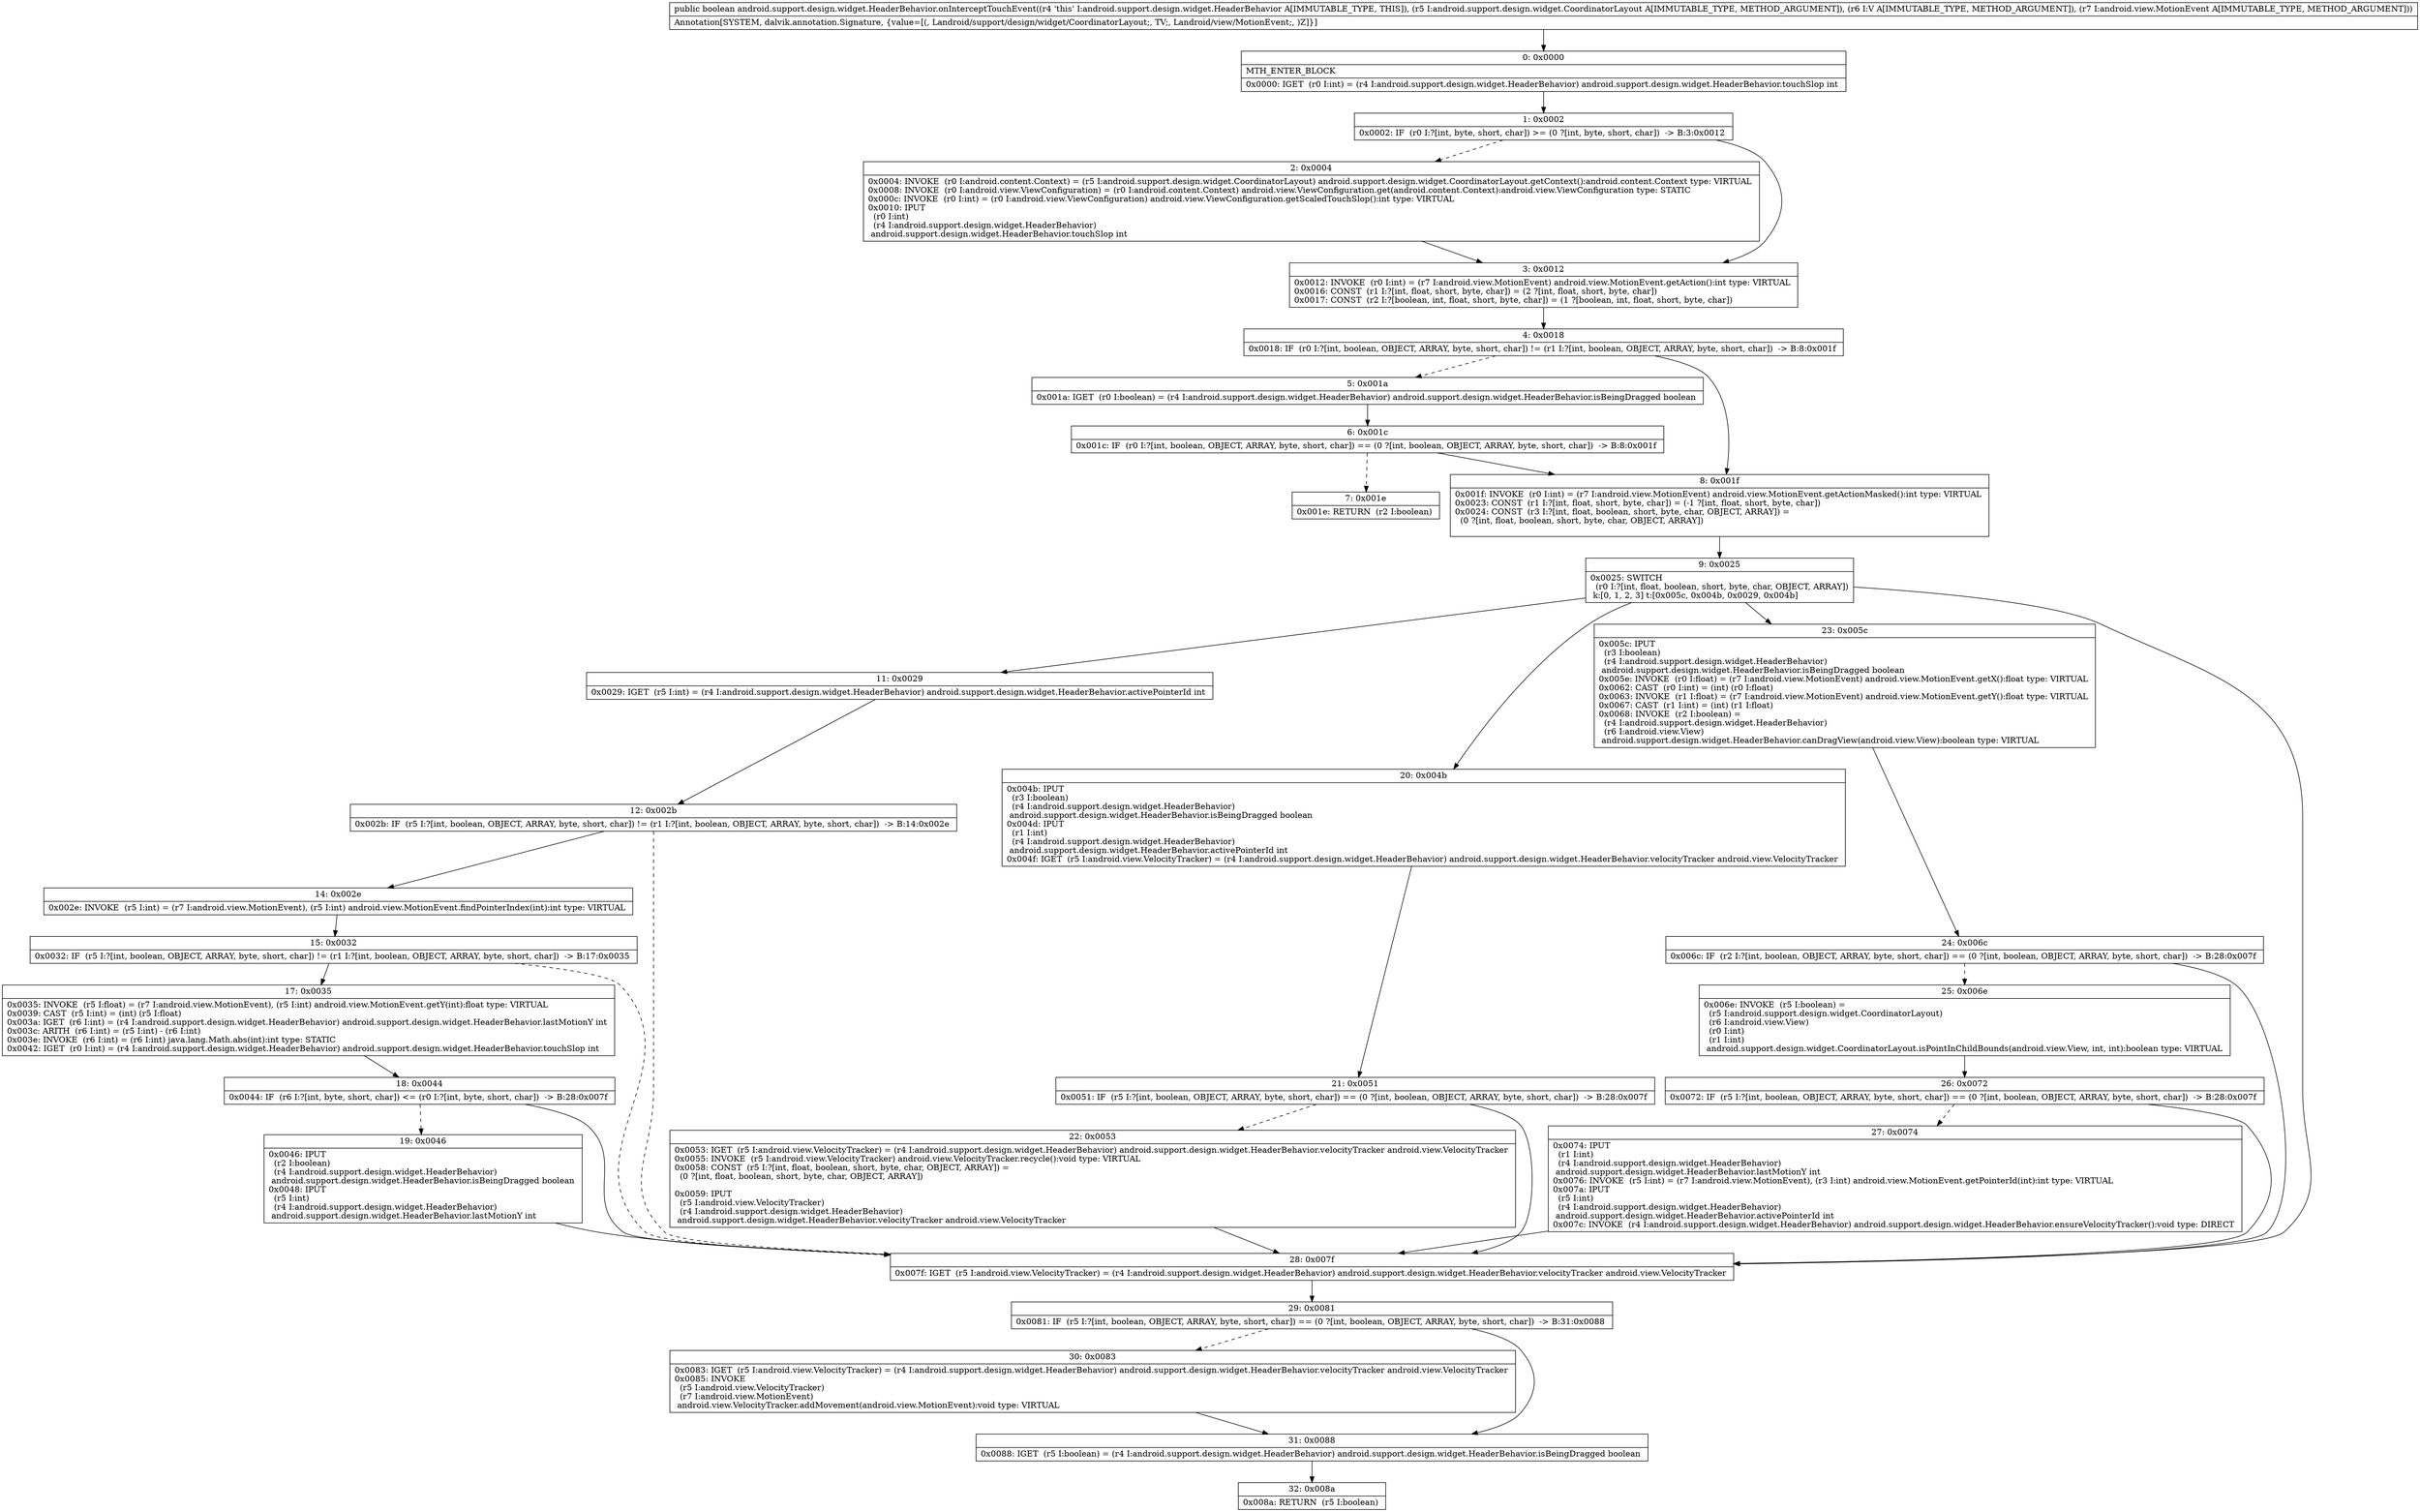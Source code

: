 digraph "CFG forandroid.support.design.widget.HeaderBehavior.onInterceptTouchEvent(Landroid\/support\/design\/widget\/CoordinatorLayout;Landroid\/view\/View;Landroid\/view\/MotionEvent;)Z" {
Node_0 [shape=record,label="{0\:\ 0x0000|MTH_ENTER_BLOCK\l|0x0000: IGET  (r0 I:int) = (r4 I:android.support.design.widget.HeaderBehavior) android.support.design.widget.HeaderBehavior.touchSlop int \l}"];
Node_1 [shape=record,label="{1\:\ 0x0002|0x0002: IF  (r0 I:?[int, byte, short, char]) \>= (0 ?[int, byte, short, char])  \-\> B:3:0x0012 \l}"];
Node_2 [shape=record,label="{2\:\ 0x0004|0x0004: INVOKE  (r0 I:android.content.Context) = (r5 I:android.support.design.widget.CoordinatorLayout) android.support.design.widget.CoordinatorLayout.getContext():android.content.Context type: VIRTUAL \l0x0008: INVOKE  (r0 I:android.view.ViewConfiguration) = (r0 I:android.content.Context) android.view.ViewConfiguration.get(android.content.Context):android.view.ViewConfiguration type: STATIC \l0x000c: INVOKE  (r0 I:int) = (r0 I:android.view.ViewConfiguration) android.view.ViewConfiguration.getScaledTouchSlop():int type: VIRTUAL \l0x0010: IPUT  \l  (r0 I:int)\l  (r4 I:android.support.design.widget.HeaderBehavior)\l android.support.design.widget.HeaderBehavior.touchSlop int \l}"];
Node_3 [shape=record,label="{3\:\ 0x0012|0x0012: INVOKE  (r0 I:int) = (r7 I:android.view.MotionEvent) android.view.MotionEvent.getAction():int type: VIRTUAL \l0x0016: CONST  (r1 I:?[int, float, short, byte, char]) = (2 ?[int, float, short, byte, char]) \l0x0017: CONST  (r2 I:?[boolean, int, float, short, byte, char]) = (1 ?[boolean, int, float, short, byte, char]) \l}"];
Node_4 [shape=record,label="{4\:\ 0x0018|0x0018: IF  (r0 I:?[int, boolean, OBJECT, ARRAY, byte, short, char]) != (r1 I:?[int, boolean, OBJECT, ARRAY, byte, short, char])  \-\> B:8:0x001f \l}"];
Node_5 [shape=record,label="{5\:\ 0x001a|0x001a: IGET  (r0 I:boolean) = (r4 I:android.support.design.widget.HeaderBehavior) android.support.design.widget.HeaderBehavior.isBeingDragged boolean \l}"];
Node_6 [shape=record,label="{6\:\ 0x001c|0x001c: IF  (r0 I:?[int, boolean, OBJECT, ARRAY, byte, short, char]) == (0 ?[int, boolean, OBJECT, ARRAY, byte, short, char])  \-\> B:8:0x001f \l}"];
Node_7 [shape=record,label="{7\:\ 0x001e|0x001e: RETURN  (r2 I:boolean) \l}"];
Node_8 [shape=record,label="{8\:\ 0x001f|0x001f: INVOKE  (r0 I:int) = (r7 I:android.view.MotionEvent) android.view.MotionEvent.getActionMasked():int type: VIRTUAL \l0x0023: CONST  (r1 I:?[int, float, short, byte, char]) = (\-1 ?[int, float, short, byte, char]) \l0x0024: CONST  (r3 I:?[int, float, boolean, short, byte, char, OBJECT, ARRAY]) = \l  (0 ?[int, float, boolean, short, byte, char, OBJECT, ARRAY])\l \l}"];
Node_9 [shape=record,label="{9\:\ 0x0025|0x0025: SWITCH  \l  (r0 I:?[int, float, boolean, short, byte, char, OBJECT, ARRAY])\l k:[0, 1, 2, 3] t:[0x005c, 0x004b, 0x0029, 0x004b] \l}"];
Node_11 [shape=record,label="{11\:\ 0x0029|0x0029: IGET  (r5 I:int) = (r4 I:android.support.design.widget.HeaderBehavior) android.support.design.widget.HeaderBehavior.activePointerId int \l}"];
Node_12 [shape=record,label="{12\:\ 0x002b|0x002b: IF  (r5 I:?[int, boolean, OBJECT, ARRAY, byte, short, char]) != (r1 I:?[int, boolean, OBJECT, ARRAY, byte, short, char])  \-\> B:14:0x002e \l}"];
Node_14 [shape=record,label="{14\:\ 0x002e|0x002e: INVOKE  (r5 I:int) = (r7 I:android.view.MotionEvent), (r5 I:int) android.view.MotionEvent.findPointerIndex(int):int type: VIRTUAL \l}"];
Node_15 [shape=record,label="{15\:\ 0x0032|0x0032: IF  (r5 I:?[int, boolean, OBJECT, ARRAY, byte, short, char]) != (r1 I:?[int, boolean, OBJECT, ARRAY, byte, short, char])  \-\> B:17:0x0035 \l}"];
Node_17 [shape=record,label="{17\:\ 0x0035|0x0035: INVOKE  (r5 I:float) = (r7 I:android.view.MotionEvent), (r5 I:int) android.view.MotionEvent.getY(int):float type: VIRTUAL \l0x0039: CAST  (r5 I:int) = (int) (r5 I:float) \l0x003a: IGET  (r6 I:int) = (r4 I:android.support.design.widget.HeaderBehavior) android.support.design.widget.HeaderBehavior.lastMotionY int \l0x003c: ARITH  (r6 I:int) = (r5 I:int) \- (r6 I:int) \l0x003e: INVOKE  (r6 I:int) = (r6 I:int) java.lang.Math.abs(int):int type: STATIC \l0x0042: IGET  (r0 I:int) = (r4 I:android.support.design.widget.HeaderBehavior) android.support.design.widget.HeaderBehavior.touchSlop int \l}"];
Node_18 [shape=record,label="{18\:\ 0x0044|0x0044: IF  (r6 I:?[int, byte, short, char]) \<= (r0 I:?[int, byte, short, char])  \-\> B:28:0x007f \l}"];
Node_19 [shape=record,label="{19\:\ 0x0046|0x0046: IPUT  \l  (r2 I:boolean)\l  (r4 I:android.support.design.widget.HeaderBehavior)\l android.support.design.widget.HeaderBehavior.isBeingDragged boolean \l0x0048: IPUT  \l  (r5 I:int)\l  (r4 I:android.support.design.widget.HeaderBehavior)\l android.support.design.widget.HeaderBehavior.lastMotionY int \l}"];
Node_20 [shape=record,label="{20\:\ 0x004b|0x004b: IPUT  \l  (r3 I:boolean)\l  (r4 I:android.support.design.widget.HeaderBehavior)\l android.support.design.widget.HeaderBehavior.isBeingDragged boolean \l0x004d: IPUT  \l  (r1 I:int)\l  (r4 I:android.support.design.widget.HeaderBehavior)\l android.support.design.widget.HeaderBehavior.activePointerId int \l0x004f: IGET  (r5 I:android.view.VelocityTracker) = (r4 I:android.support.design.widget.HeaderBehavior) android.support.design.widget.HeaderBehavior.velocityTracker android.view.VelocityTracker \l}"];
Node_21 [shape=record,label="{21\:\ 0x0051|0x0051: IF  (r5 I:?[int, boolean, OBJECT, ARRAY, byte, short, char]) == (0 ?[int, boolean, OBJECT, ARRAY, byte, short, char])  \-\> B:28:0x007f \l}"];
Node_22 [shape=record,label="{22\:\ 0x0053|0x0053: IGET  (r5 I:android.view.VelocityTracker) = (r4 I:android.support.design.widget.HeaderBehavior) android.support.design.widget.HeaderBehavior.velocityTracker android.view.VelocityTracker \l0x0055: INVOKE  (r5 I:android.view.VelocityTracker) android.view.VelocityTracker.recycle():void type: VIRTUAL \l0x0058: CONST  (r5 I:?[int, float, boolean, short, byte, char, OBJECT, ARRAY]) = \l  (0 ?[int, float, boolean, short, byte, char, OBJECT, ARRAY])\l \l0x0059: IPUT  \l  (r5 I:android.view.VelocityTracker)\l  (r4 I:android.support.design.widget.HeaderBehavior)\l android.support.design.widget.HeaderBehavior.velocityTracker android.view.VelocityTracker \l}"];
Node_23 [shape=record,label="{23\:\ 0x005c|0x005c: IPUT  \l  (r3 I:boolean)\l  (r4 I:android.support.design.widget.HeaderBehavior)\l android.support.design.widget.HeaderBehavior.isBeingDragged boolean \l0x005e: INVOKE  (r0 I:float) = (r7 I:android.view.MotionEvent) android.view.MotionEvent.getX():float type: VIRTUAL \l0x0062: CAST  (r0 I:int) = (int) (r0 I:float) \l0x0063: INVOKE  (r1 I:float) = (r7 I:android.view.MotionEvent) android.view.MotionEvent.getY():float type: VIRTUAL \l0x0067: CAST  (r1 I:int) = (int) (r1 I:float) \l0x0068: INVOKE  (r2 I:boolean) = \l  (r4 I:android.support.design.widget.HeaderBehavior)\l  (r6 I:android.view.View)\l android.support.design.widget.HeaderBehavior.canDragView(android.view.View):boolean type: VIRTUAL \l}"];
Node_24 [shape=record,label="{24\:\ 0x006c|0x006c: IF  (r2 I:?[int, boolean, OBJECT, ARRAY, byte, short, char]) == (0 ?[int, boolean, OBJECT, ARRAY, byte, short, char])  \-\> B:28:0x007f \l}"];
Node_25 [shape=record,label="{25\:\ 0x006e|0x006e: INVOKE  (r5 I:boolean) = \l  (r5 I:android.support.design.widget.CoordinatorLayout)\l  (r6 I:android.view.View)\l  (r0 I:int)\l  (r1 I:int)\l android.support.design.widget.CoordinatorLayout.isPointInChildBounds(android.view.View, int, int):boolean type: VIRTUAL \l}"];
Node_26 [shape=record,label="{26\:\ 0x0072|0x0072: IF  (r5 I:?[int, boolean, OBJECT, ARRAY, byte, short, char]) == (0 ?[int, boolean, OBJECT, ARRAY, byte, short, char])  \-\> B:28:0x007f \l}"];
Node_27 [shape=record,label="{27\:\ 0x0074|0x0074: IPUT  \l  (r1 I:int)\l  (r4 I:android.support.design.widget.HeaderBehavior)\l android.support.design.widget.HeaderBehavior.lastMotionY int \l0x0076: INVOKE  (r5 I:int) = (r7 I:android.view.MotionEvent), (r3 I:int) android.view.MotionEvent.getPointerId(int):int type: VIRTUAL \l0x007a: IPUT  \l  (r5 I:int)\l  (r4 I:android.support.design.widget.HeaderBehavior)\l android.support.design.widget.HeaderBehavior.activePointerId int \l0x007c: INVOKE  (r4 I:android.support.design.widget.HeaderBehavior) android.support.design.widget.HeaderBehavior.ensureVelocityTracker():void type: DIRECT \l}"];
Node_28 [shape=record,label="{28\:\ 0x007f|0x007f: IGET  (r5 I:android.view.VelocityTracker) = (r4 I:android.support.design.widget.HeaderBehavior) android.support.design.widget.HeaderBehavior.velocityTracker android.view.VelocityTracker \l}"];
Node_29 [shape=record,label="{29\:\ 0x0081|0x0081: IF  (r5 I:?[int, boolean, OBJECT, ARRAY, byte, short, char]) == (0 ?[int, boolean, OBJECT, ARRAY, byte, short, char])  \-\> B:31:0x0088 \l}"];
Node_30 [shape=record,label="{30\:\ 0x0083|0x0083: IGET  (r5 I:android.view.VelocityTracker) = (r4 I:android.support.design.widget.HeaderBehavior) android.support.design.widget.HeaderBehavior.velocityTracker android.view.VelocityTracker \l0x0085: INVOKE  \l  (r5 I:android.view.VelocityTracker)\l  (r7 I:android.view.MotionEvent)\l android.view.VelocityTracker.addMovement(android.view.MotionEvent):void type: VIRTUAL \l}"];
Node_31 [shape=record,label="{31\:\ 0x0088|0x0088: IGET  (r5 I:boolean) = (r4 I:android.support.design.widget.HeaderBehavior) android.support.design.widget.HeaderBehavior.isBeingDragged boolean \l}"];
Node_32 [shape=record,label="{32\:\ 0x008a|0x008a: RETURN  (r5 I:boolean) \l}"];
MethodNode[shape=record,label="{public boolean android.support.design.widget.HeaderBehavior.onInterceptTouchEvent((r4 'this' I:android.support.design.widget.HeaderBehavior A[IMMUTABLE_TYPE, THIS]), (r5 I:android.support.design.widget.CoordinatorLayout A[IMMUTABLE_TYPE, METHOD_ARGUMENT]), (r6 I:V A[IMMUTABLE_TYPE, METHOD_ARGUMENT]), (r7 I:android.view.MotionEvent A[IMMUTABLE_TYPE, METHOD_ARGUMENT]))  | Annotation[SYSTEM, dalvik.annotation.Signature, \{value=[(, Landroid\/support\/design\/widget\/CoordinatorLayout;, TV;, Landroid\/view\/MotionEvent;, )Z]\}]\l}"];
MethodNode -> Node_0;
Node_0 -> Node_1;
Node_1 -> Node_2[style=dashed];
Node_1 -> Node_3;
Node_2 -> Node_3;
Node_3 -> Node_4;
Node_4 -> Node_5[style=dashed];
Node_4 -> Node_8;
Node_5 -> Node_6;
Node_6 -> Node_7[style=dashed];
Node_6 -> Node_8;
Node_8 -> Node_9;
Node_9 -> Node_11;
Node_9 -> Node_20;
Node_9 -> Node_23;
Node_9 -> Node_28;
Node_11 -> Node_12;
Node_12 -> Node_14;
Node_12 -> Node_28[style=dashed];
Node_14 -> Node_15;
Node_15 -> Node_17;
Node_15 -> Node_28[style=dashed];
Node_17 -> Node_18;
Node_18 -> Node_19[style=dashed];
Node_18 -> Node_28;
Node_19 -> Node_28;
Node_20 -> Node_21;
Node_21 -> Node_22[style=dashed];
Node_21 -> Node_28;
Node_22 -> Node_28;
Node_23 -> Node_24;
Node_24 -> Node_25[style=dashed];
Node_24 -> Node_28;
Node_25 -> Node_26;
Node_26 -> Node_27[style=dashed];
Node_26 -> Node_28;
Node_27 -> Node_28;
Node_28 -> Node_29;
Node_29 -> Node_30[style=dashed];
Node_29 -> Node_31;
Node_30 -> Node_31;
Node_31 -> Node_32;
}

